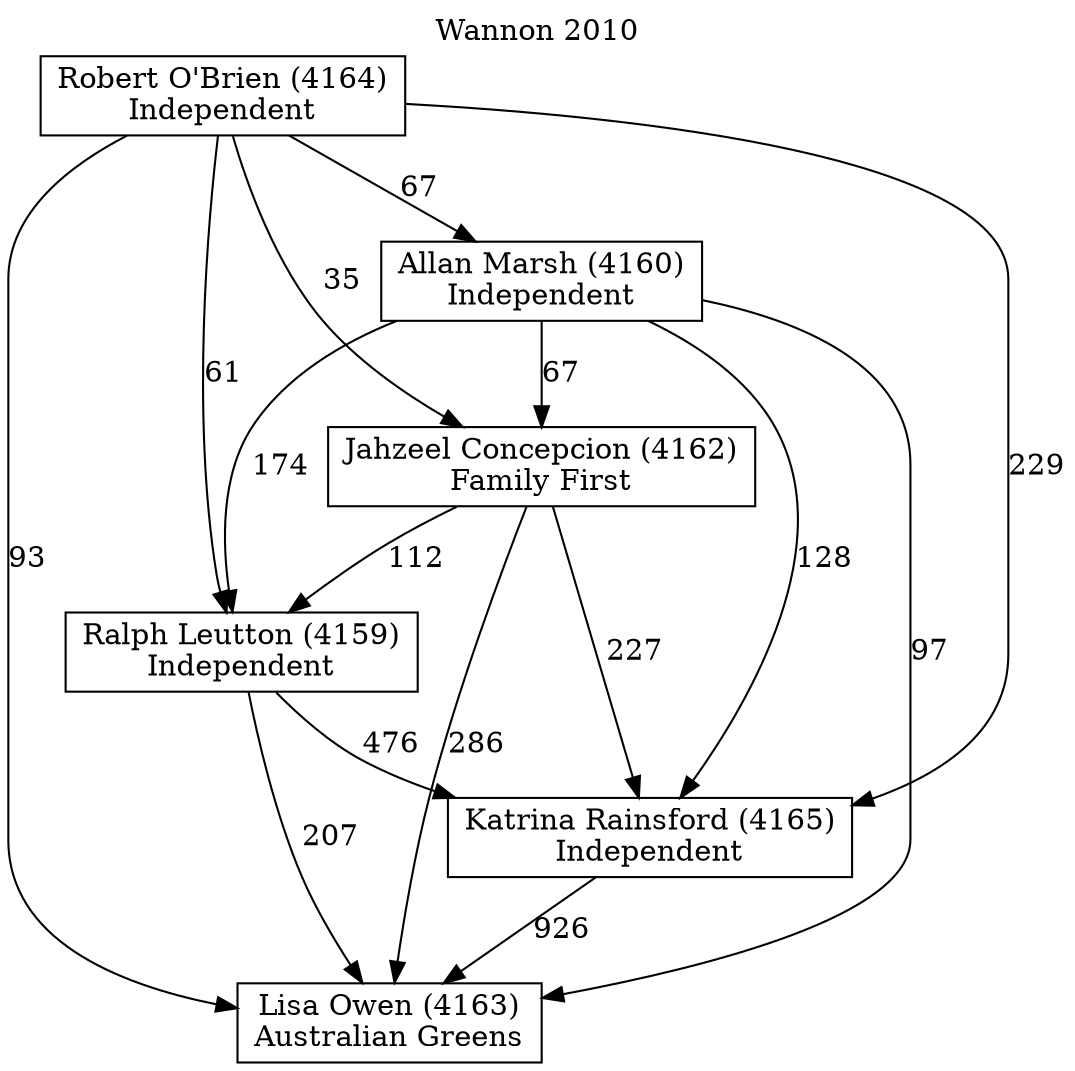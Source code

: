 // House preference flow
digraph "Lisa Owen (4163)_Wannon_2010" {
	graph [label="Wannon 2010" labelloc=t mclimit=10]
	node [shape=box]
	"Lisa Owen (4163)" [label="Lisa Owen (4163)
Australian Greens"]
	"Katrina Rainsford (4165)" [label="Katrina Rainsford (4165)
Independent"]
	"Ralph Leutton (4159)" [label="Ralph Leutton (4159)
Independent"]
	"Jahzeel Concepcion (4162)" [label="Jahzeel Concepcion (4162)
Family First"]
	"Allan Marsh (4160)" [label="Allan Marsh (4160)
Independent"]
	"Robert O'Brien (4164)" [label="Robert O'Brien (4164)
Independent"]
	"Lisa Owen (4163)" [label="Lisa Owen (4163)
Australian Greens"]
	"Ralph Leutton (4159)" [label="Ralph Leutton (4159)
Independent"]
	"Jahzeel Concepcion (4162)" [label="Jahzeel Concepcion (4162)
Family First"]
	"Allan Marsh (4160)" [label="Allan Marsh (4160)
Independent"]
	"Robert O'Brien (4164)" [label="Robert O'Brien (4164)
Independent"]
	"Lisa Owen (4163)" [label="Lisa Owen (4163)
Australian Greens"]
	"Jahzeel Concepcion (4162)" [label="Jahzeel Concepcion (4162)
Family First"]
	"Allan Marsh (4160)" [label="Allan Marsh (4160)
Independent"]
	"Robert O'Brien (4164)" [label="Robert O'Brien (4164)
Independent"]
	"Lisa Owen (4163)" [label="Lisa Owen (4163)
Australian Greens"]
	"Allan Marsh (4160)" [label="Allan Marsh (4160)
Independent"]
	"Robert O'Brien (4164)" [label="Robert O'Brien (4164)
Independent"]
	"Lisa Owen (4163)" [label="Lisa Owen (4163)
Australian Greens"]
	"Robert O'Brien (4164)" [label="Robert O'Brien (4164)
Independent"]
	"Robert O'Brien (4164)" [label="Robert O'Brien (4164)
Independent"]
	"Allan Marsh (4160)" [label="Allan Marsh (4160)
Independent"]
	"Robert O'Brien (4164)" [label="Robert O'Brien (4164)
Independent"]
	"Robert O'Brien (4164)" [label="Robert O'Brien (4164)
Independent"]
	"Jahzeel Concepcion (4162)" [label="Jahzeel Concepcion (4162)
Family First"]
	"Allan Marsh (4160)" [label="Allan Marsh (4160)
Independent"]
	"Robert O'Brien (4164)" [label="Robert O'Brien (4164)
Independent"]
	"Jahzeel Concepcion (4162)" [label="Jahzeel Concepcion (4162)
Family First"]
	"Robert O'Brien (4164)" [label="Robert O'Brien (4164)
Independent"]
	"Robert O'Brien (4164)" [label="Robert O'Brien (4164)
Independent"]
	"Allan Marsh (4160)" [label="Allan Marsh (4160)
Independent"]
	"Robert O'Brien (4164)" [label="Robert O'Brien (4164)
Independent"]
	"Robert O'Brien (4164)" [label="Robert O'Brien (4164)
Independent"]
	"Ralph Leutton (4159)" [label="Ralph Leutton (4159)
Independent"]
	"Jahzeel Concepcion (4162)" [label="Jahzeel Concepcion (4162)
Family First"]
	"Allan Marsh (4160)" [label="Allan Marsh (4160)
Independent"]
	"Robert O'Brien (4164)" [label="Robert O'Brien (4164)
Independent"]
	"Ralph Leutton (4159)" [label="Ralph Leutton (4159)
Independent"]
	"Allan Marsh (4160)" [label="Allan Marsh (4160)
Independent"]
	"Robert O'Brien (4164)" [label="Robert O'Brien (4164)
Independent"]
	"Ralph Leutton (4159)" [label="Ralph Leutton (4159)
Independent"]
	"Robert O'Brien (4164)" [label="Robert O'Brien (4164)
Independent"]
	"Robert O'Brien (4164)" [label="Robert O'Brien (4164)
Independent"]
	"Allan Marsh (4160)" [label="Allan Marsh (4160)
Independent"]
	"Robert O'Brien (4164)" [label="Robert O'Brien (4164)
Independent"]
	"Robert O'Brien (4164)" [label="Robert O'Brien (4164)
Independent"]
	"Jahzeel Concepcion (4162)" [label="Jahzeel Concepcion (4162)
Family First"]
	"Allan Marsh (4160)" [label="Allan Marsh (4160)
Independent"]
	"Robert O'Brien (4164)" [label="Robert O'Brien (4164)
Independent"]
	"Jahzeel Concepcion (4162)" [label="Jahzeel Concepcion (4162)
Family First"]
	"Robert O'Brien (4164)" [label="Robert O'Brien (4164)
Independent"]
	"Robert O'Brien (4164)" [label="Robert O'Brien (4164)
Independent"]
	"Allan Marsh (4160)" [label="Allan Marsh (4160)
Independent"]
	"Robert O'Brien (4164)" [label="Robert O'Brien (4164)
Independent"]
	"Robert O'Brien (4164)" [label="Robert O'Brien (4164)
Independent"]
	"Katrina Rainsford (4165)" [label="Katrina Rainsford (4165)
Independent"]
	"Ralph Leutton (4159)" [label="Ralph Leutton (4159)
Independent"]
	"Jahzeel Concepcion (4162)" [label="Jahzeel Concepcion (4162)
Family First"]
	"Allan Marsh (4160)" [label="Allan Marsh (4160)
Independent"]
	"Robert O'Brien (4164)" [label="Robert O'Brien (4164)
Independent"]
	"Katrina Rainsford (4165)" [label="Katrina Rainsford (4165)
Independent"]
	"Jahzeel Concepcion (4162)" [label="Jahzeel Concepcion (4162)
Family First"]
	"Allan Marsh (4160)" [label="Allan Marsh (4160)
Independent"]
	"Robert O'Brien (4164)" [label="Robert O'Brien (4164)
Independent"]
	"Katrina Rainsford (4165)" [label="Katrina Rainsford (4165)
Independent"]
	"Allan Marsh (4160)" [label="Allan Marsh (4160)
Independent"]
	"Robert O'Brien (4164)" [label="Robert O'Brien (4164)
Independent"]
	"Katrina Rainsford (4165)" [label="Katrina Rainsford (4165)
Independent"]
	"Robert O'Brien (4164)" [label="Robert O'Brien (4164)
Independent"]
	"Robert O'Brien (4164)" [label="Robert O'Brien (4164)
Independent"]
	"Allan Marsh (4160)" [label="Allan Marsh (4160)
Independent"]
	"Robert O'Brien (4164)" [label="Robert O'Brien (4164)
Independent"]
	"Robert O'Brien (4164)" [label="Robert O'Brien (4164)
Independent"]
	"Jahzeel Concepcion (4162)" [label="Jahzeel Concepcion (4162)
Family First"]
	"Allan Marsh (4160)" [label="Allan Marsh (4160)
Independent"]
	"Robert O'Brien (4164)" [label="Robert O'Brien (4164)
Independent"]
	"Jahzeel Concepcion (4162)" [label="Jahzeel Concepcion (4162)
Family First"]
	"Robert O'Brien (4164)" [label="Robert O'Brien (4164)
Independent"]
	"Robert O'Brien (4164)" [label="Robert O'Brien (4164)
Independent"]
	"Allan Marsh (4160)" [label="Allan Marsh (4160)
Independent"]
	"Robert O'Brien (4164)" [label="Robert O'Brien (4164)
Independent"]
	"Robert O'Brien (4164)" [label="Robert O'Brien (4164)
Independent"]
	"Ralph Leutton (4159)" [label="Ralph Leutton (4159)
Independent"]
	"Jahzeel Concepcion (4162)" [label="Jahzeel Concepcion (4162)
Family First"]
	"Allan Marsh (4160)" [label="Allan Marsh (4160)
Independent"]
	"Robert O'Brien (4164)" [label="Robert O'Brien (4164)
Independent"]
	"Ralph Leutton (4159)" [label="Ralph Leutton (4159)
Independent"]
	"Allan Marsh (4160)" [label="Allan Marsh (4160)
Independent"]
	"Robert O'Brien (4164)" [label="Robert O'Brien (4164)
Independent"]
	"Ralph Leutton (4159)" [label="Ralph Leutton (4159)
Independent"]
	"Robert O'Brien (4164)" [label="Robert O'Brien (4164)
Independent"]
	"Robert O'Brien (4164)" [label="Robert O'Brien (4164)
Independent"]
	"Allan Marsh (4160)" [label="Allan Marsh (4160)
Independent"]
	"Robert O'Brien (4164)" [label="Robert O'Brien (4164)
Independent"]
	"Robert O'Brien (4164)" [label="Robert O'Brien (4164)
Independent"]
	"Jahzeel Concepcion (4162)" [label="Jahzeel Concepcion (4162)
Family First"]
	"Allan Marsh (4160)" [label="Allan Marsh (4160)
Independent"]
	"Robert O'Brien (4164)" [label="Robert O'Brien (4164)
Independent"]
	"Jahzeel Concepcion (4162)" [label="Jahzeel Concepcion (4162)
Family First"]
	"Robert O'Brien (4164)" [label="Robert O'Brien (4164)
Independent"]
	"Robert O'Brien (4164)" [label="Robert O'Brien (4164)
Independent"]
	"Allan Marsh (4160)" [label="Allan Marsh (4160)
Independent"]
	"Robert O'Brien (4164)" [label="Robert O'Brien (4164)
Independent"]
	"Robert O'Brien (4164)" [label="Robert O'Brien (4164)
Independent"]
	"Katrina Rainsford (4165)" -> "Lisa Owen (4163)" [label=926]
	"Ralph Leutton (4159)" -> "Katrina Rainsford (4165)" [label=476]
	"Jahzeel Concepcion (4162)" -> "Ralph Leutton (4159)" [label=112]
	"Allan Marsh (4160)" -> "Jahzeel Concepcion (4162)" [label=67]
	"Robert O'Brien (4164)" -> "Allan Marsh (4160)" [label=67]
	"Ralph Leutton (4159)" -> "Lisa Owen (4163)" [label=207]
	"Jahzeel Concepcion (4162)" -> "Lisa Owen (4163)" [label=286]
	"Allan Marsh (4160)" -> "Lisa Owen (4163)" [label=97]
	"Robert O'Brien (4164)" -> "Lisa Owen (4163)" [label=93]
	"Robert O'Brien (4164)" -> "Jahzeel Concepcion (4162)" [label=35]
	"Allan Marsh (4160)" -> "Ralph Leutton (4159)" [label=174]
	"Robert O'Brien (4164)" -> "Ralph Leutton (4159)" [label=61]
	"Jahzeel Concepcion (4162)" -> "Katrina Rainsford (4165)" [label=227]
	"Allan Marsh (4160)" -> "Katrina Rainsford (4165)" [label=128]
	"Robert O'Brien (4164)" -> "Katrina Rainsford (4165)" [label=229]
}
